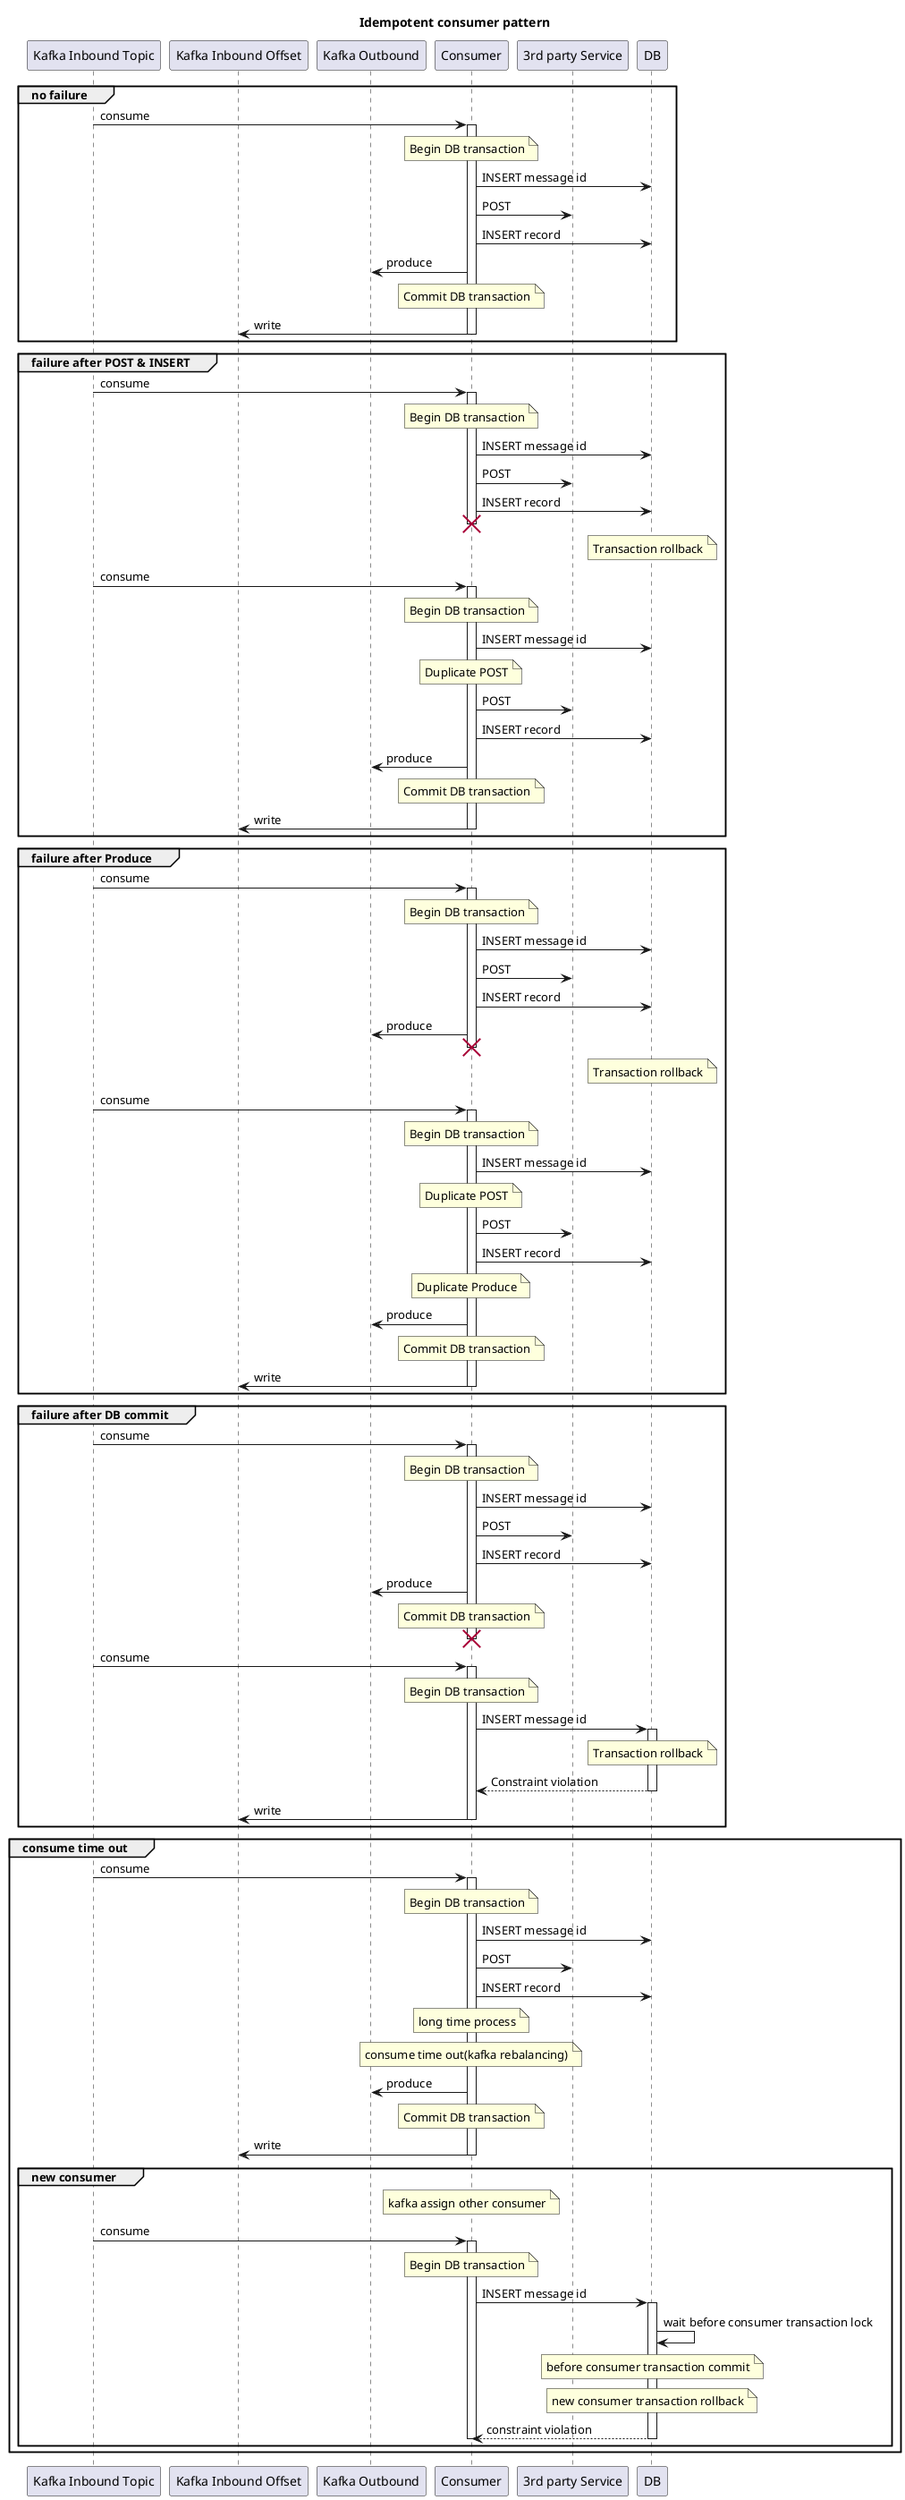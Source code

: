 @startuml

participant kafkainboundtopic as "Kafka Inbound Topic"
participant kafkainboundoffset as "Kafka Inbound Offset"
participant kafkaoutbound as "Kafka Outbound"
participant consumer as "Consumer"
participant 3service as "3rd party Service"
participant db as "DB"

title Idempotent consumer pattern

group no failure
    kafkainboundtopic -> consumer : consume
    activate consumer
    note over consumer : Begin DB transaction
    consumer -> db : INSERT message id
    consumer -> 3service : POST
    consumer -> db : INSERT record
    consumer -> kafkaoutbound : produce
    note over consumer : Commit DB transaction
    consumer -> kafkainboundoffset : write
    deactivate
end

group failure after POST & INSERT
    kafkainboundtopic -> consumer : consume
    activate consumer
    note over consumer : Begin DB transaction
    consumer -> db : INSERT message id
    consumer -> 3service : POST
    consumer -> db : INSERT record
    consumer -[hidden]-> db
    deactivate consumer
    destroy consumer
    note over db : Transaction rollback

    kafkainboundtopic -> consumer : consume
    activate consumer
    note over consumer : Begin DB transaction
    consumer -> db : INSERT message id
    note over consumer : Duplicate POST
    consumer -> 3service : POST
    consumer -> db : INSERT record
    consumer -> kafkaoutbound : produce
    note over consumer : Commit DB transaction
    consumer -> kafkainboundoffset : write
    deactivate
end

group failure after Produce
    kafkainboundtopic -> consumer : consume
    activate consumer
    note over consumer : Begin DB transaction
    consumer -> db : INSERT message id
    consumer -> 3service : POST
    consumer -> db : INSERT record
    consumer -> kafkaoutbound : produce
    consumer -[hidden]-> db
    deactivate consumer
    destroy consumer
    note over db : Transaction rollback


    kafkainboundtopic -> consumer : consume
    activate consumer
    note over consumer : Begin DB transaction
    consumer -> db : INSERT message id
    note over consumer : Duplicate POST
    consumer -> 3service : POST
    consumer -> db : INSERT record
    note over consumer : Duplicate Produce
    consumer -> kafkaoutbound : produce
    note over consumer : Commit DB transaction
    consumer -> kafkainboundoffset : write
    deactivate
end

group failure after DB commit
    kafkainboundtopic -> consumer : consume
    activate consumer
    note over consumer : Begin DB transaction
    consumer -> db : INSERT message id
    consumer -> 3service : POST
    consumer -> db : INSERT record
    consumer -> kafkaoutbound : produce
    note over consumer : Commit DB transaction
    consumer -[hidden]-> db
    deactivate consumer
    destroy consumer

    kafkainboundtopic -> consumer : consume
    activate consumer
    note over consumer : Begin DB transaction
    consumer -> db : INSERT message id
    activate db
    note over db : Transaction rollback
    db --> consumer : Constraint violation
    deactivate db
    consumer -> kafkainboundoffset : write
    deactivate
end

group consume time out
    kafkainboundtopic -> consumer : consume
    activate consumer
    note over consumer : Begin DB transaction
    consumer -> db : INSERT message id
    consumer -> 3service : POST
    consumer -> db : INSERT record
    note over consumer : long time process
    note over consumer : consume time out(kafka rebalancing)
    consumer -> kafkaoutbound : produce
    note over consumer : Commit DB transaction
    consumer -> kafkainboundoffset : write
    deactivate

    group new consumer
        note over consumer : kafka assign other consumer

        kafkainboundtopic -> consumer : consume
        activate consumer
        note over consumer : Begin DB transaction
        consumer -> db : INSERT message id
        activate db
        db -> db : wait before consumer transaction lock
        note over db : before consumer transaction commit
        note over db : new consumer transaction rollback
        db --> consumer : constraint violation
        deactivate db
        deactivate
    end
end

@enduml